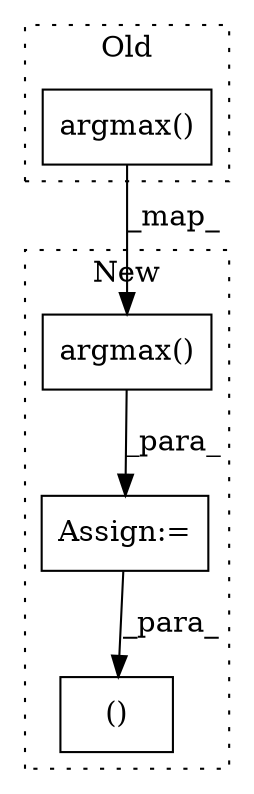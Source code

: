 digraph G {
subgraph cluster0 {
1 [label="argmax()" a="75" s="6459" l="23" shape="box"];
label = "Old";
style="dotted";
}
subgraph cluster1 {
2 [label="argmax()" a="75" s="6726" l="23" shape="box"];
3 [label="Assign:=" a="68" s="6955" l="3" shape="box"];
4 [label="()" a="54" s="7006" l="21" shape="box"];
label = "New";
style="dotted";
}
1 -> 2 [label="_map_"];
2 -> 3 [label="_para_"];
3 -> 4 [label="_para_"];
}